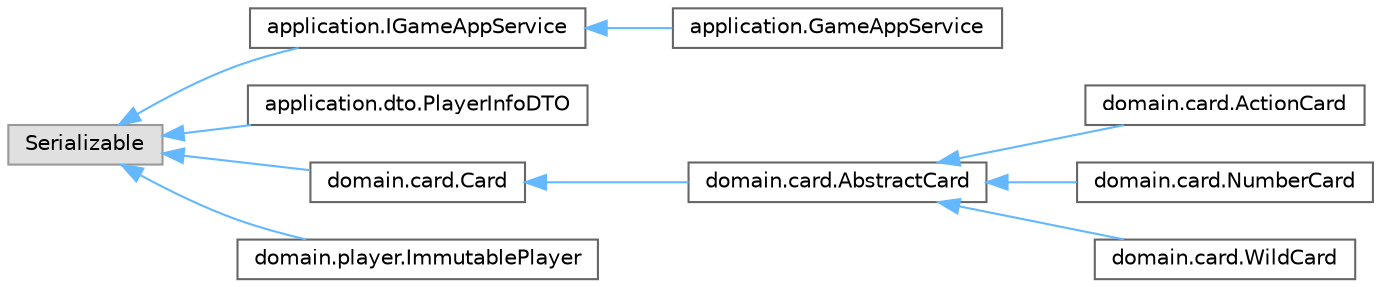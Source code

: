 digraph "Gráfico de jerarquía de clases"
{
 // LATEX_PDF_SIZE
  bgcolor="transparent";
  edge [fontname=Helvetica,fontsize=10,labelfontname=Helvetica,labelfontsize=10];
  node [fontname=Helvetica,fontsize=10,shape=box,height=0.2,width=0.4];
  rankdir="LR";
  Node0 [id="Node000000",label="Serializable",height=0.2,width=0.4,color="grey60", fillcolor="#E0E0E0", style="filled",tooltip=" "];
  Node0 -> Node1 [id="edge14_Node000000_Node000001",dir="back",color="steelblue1",style="solid",tooltip=" "];
  Node1 [id="Node000001",label="application.IGameAppService",height=0.2,width=0.4,color="grey40", fillcolor="white", style="filled",URL="$interfaceapplication_1_1_i_game_app_service.html",tooltip="Interfaz que define el servicio de aplicación para interactuar con una sesión de juego."];
  Node1 -> Node2 [id="edge15_Node000001_Node000002",dir="back",color="steelblue1",style="solid",tooltip=" "];
  Node2 [id="Node000002",label="application.GameAppService",height=0.2,width=0.4,color="grey40", fillcolor="white", style="filled",URL="$classapplication_1_1_game_app_service.html",tooltip="Servicio de aplicación que actúa como intermediario entre el dominio del juego y la capa de presentac..."];
  Node0 -> Node3 [id="edge16_Node000000_Node000003",dir="back",color="steelblue1",style="solid",tooltip=" "];
  Node3 [id="Node000003",label="application.dto.PlayerInfoDTO",height=0.2,width=0.4,color="grey40", fillcolor="white", style="filled",URL="$classapplication_1_1dto_1_1_player_info_d_t_o.html",tooltip="Objeto de Transferencia de Datos (DTO) que contiene la información del jugador para la transferencia ..."];
  Node0 -> Node4 [id="edge17_Node000000_Node000004",dir="back",color="steelblue1",style="solid",tooltip=" "];
  Node4 [id="Node000004",label="domain.card.Card",height=0.2,width=0.4,color="grey40", fillcolor="white", style="filled",URL="$interfacedomain_1_1card_1_1_card.html",tooltip=" "];
  Node4 -> Node5 [id="edge18_Node000004_Node000005",dir="back",color="steelblue1",style="solid",tooltip=" "];
  Node5 [id="Node000005",label="domain.card.AbstractCard",height=0.2,width=0.4,color="grey40", fillcolor="white", style="filled",URL="$classdomain_1_1card_1_1_abstract_card.html",tooltip=" "];
  Node5 -> Node6 [id="edge19_Node000005_Node000006",dir="back",color="steelblue1",style="solid",tooltip=" "];
  Node6 [id="Node000006",label="domain.card.ActionCard",height=0.2,width=0.4,color="grey40", fillcolor="white", style="filled",URL="$classdomain_1_1card_1_1_action_card.html",tooltip=" "];
  Node5 -> Node7 [id="edge20_Node000005_Node000007",dir="back",color="steelblue1",style="solid",tooltip=" "];
  Node7 [id="Node000007",label="domain.card.NumberCard",height=0.2,width=0.4,color="grey40", fillcolor="white", style="filled",URL="$classdomain_1_1card_1_1_number_card.html",tooltip=" "];
  Node5 -> Node8 [id="edge21_Node000005_Node000008",dir="back",color="steelblue1",style="solid",tooltip=" "];
  Node8 [id="Node000008",label="domain.card.WildCard",height=0.2,width=0.4,color="grey40", fillcolor="white", style="filled",URL="$classdomain_1_1card_1_1_wild_card.html",tooltip=" "];
  Node0 -> Node9 [id="edge22_Node000000_Node000009",dir="back",color="steelblue1",style="solid",tooltip=" "];
  Node9 [id="Node000009",label="domain.player.ImmutablePlayer",height=0.2,width=0.4,color="grey40", fillcolor="white", style="filled",URL="$classdomain_1_1player_1_1_immutable_player.html",tooltip=" "];
}
